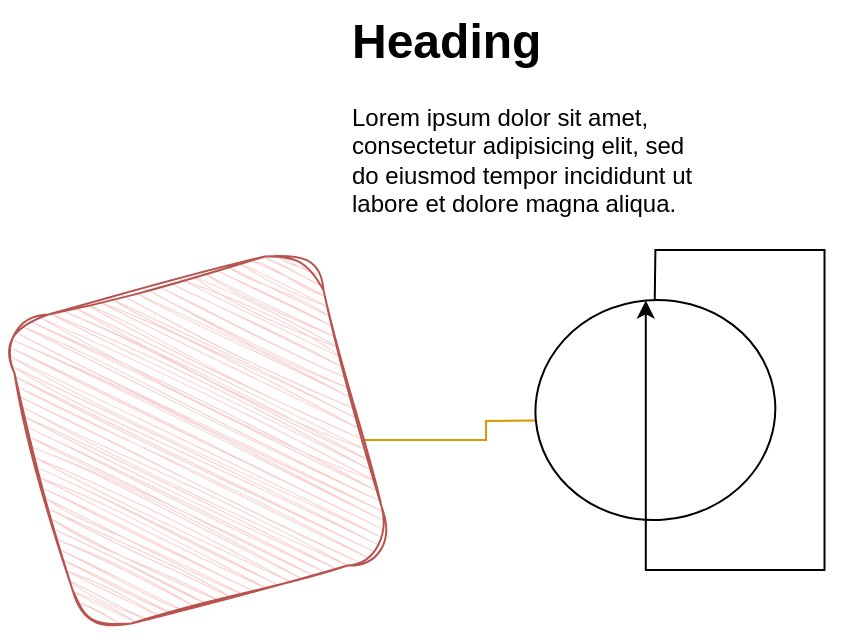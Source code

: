 <mxfile version="26.0.5">
  <diagram name="Page-1" id="0LxLLEOoa6iViiqYZ5_E">
    <mxGraphModel dx="1114" dy="566" grid="1" gridSize="10" guides="1" tooltips="1" connect="1" arrows="1" fold="1" page="1" pageScale="1" pageWidth="850" pageHeight="1100" math="0" shadow="0">
      <root>
        <mxCell id="0" />
        <mxCell id="1" parent="0" />
        <mxCell id="sSpzdgXaKqIfhtyMOhJ4-2" style="edgeStyle=orthogonalEdgeStyle;rounded=0;orthogonalLoop=1;jettySize=auto;html=1;fillColor=#ffe6cc;strokeColor=#d79b00;" edge="1" parent="1" source="sSpzdgXaKqIfhtyMOhJ4-1">
          <mxGeometry relative="1" as="geometry">
            <mxPoint x="540" y="230" as="targetPoint" />
          </mxGeometry>
        </mxCell>
        <mxCell id="sSpzdgXaKqIfhtyMOhJ4-1" value="" style="whiteSpace=wrap;html=1;aspect=fixed;fillColor=#f8cecc;strokeColor=#b85450;rotation=75;rounded=1;sketch=1;curveFitting=1;jiggle=2;" vertex="1" parent="1">
          <mxGeometry x="270" y="160" width="160" height="160" as="geometry" />
        </mxCell>
        <mxCell id="sSpzdgXaKqIfhtyMOhJ4-3" value="" style="ellipse;whiteSpace=wrap;html=1;rotation=-5;" vertex="1" parent="1">
          <mxGeometry x="518.69" y="170" width="120" height="110" as="geometry" />
        </mxCell>
        <mxCell id="sSpzdgXaKqIfhtyMOhJ4-4" style="edgeStyle=orthogonalEdgeStyle;rounded=0;orthogonalLoop=1;jettySize=auto;html=1;entryX=0.5;entryY=0;entryDx=0;entryDy=0;" edge="1" parent="1" source="sSpzdgXaKqIfhtyMOhJ4-3" target="sSpzdgXaKqIfhtyMOhJ4-3">
          <mxGeometry relative="1" as="geometry" />
        </mxCell>
        <mxCell id="sSpzdgXaKqIfhtyMOhJ4-5" value="&lt;h1 style=&quot;margin-top: 0px;&quot;&gt;Heading&lt;/h1&gt;&lt;p&gt;Lorem ipsum dolor sit amet, consectetur adipisicing elit, sed do eiusmod tempor incididunt ut labore et dolore magna aliqua.&lt;/p&gt;" style="text;html=1;whiteSpace=wrap;overflow=hidden;rounded=0;" vertex="1" parent="1">
          <mxGeometry x="425" y="20" width="180" height="120" as="geometry" />
        </mxCell>
      </root>
    </mxGraphModel>
  </diagram>
</mxfile>
